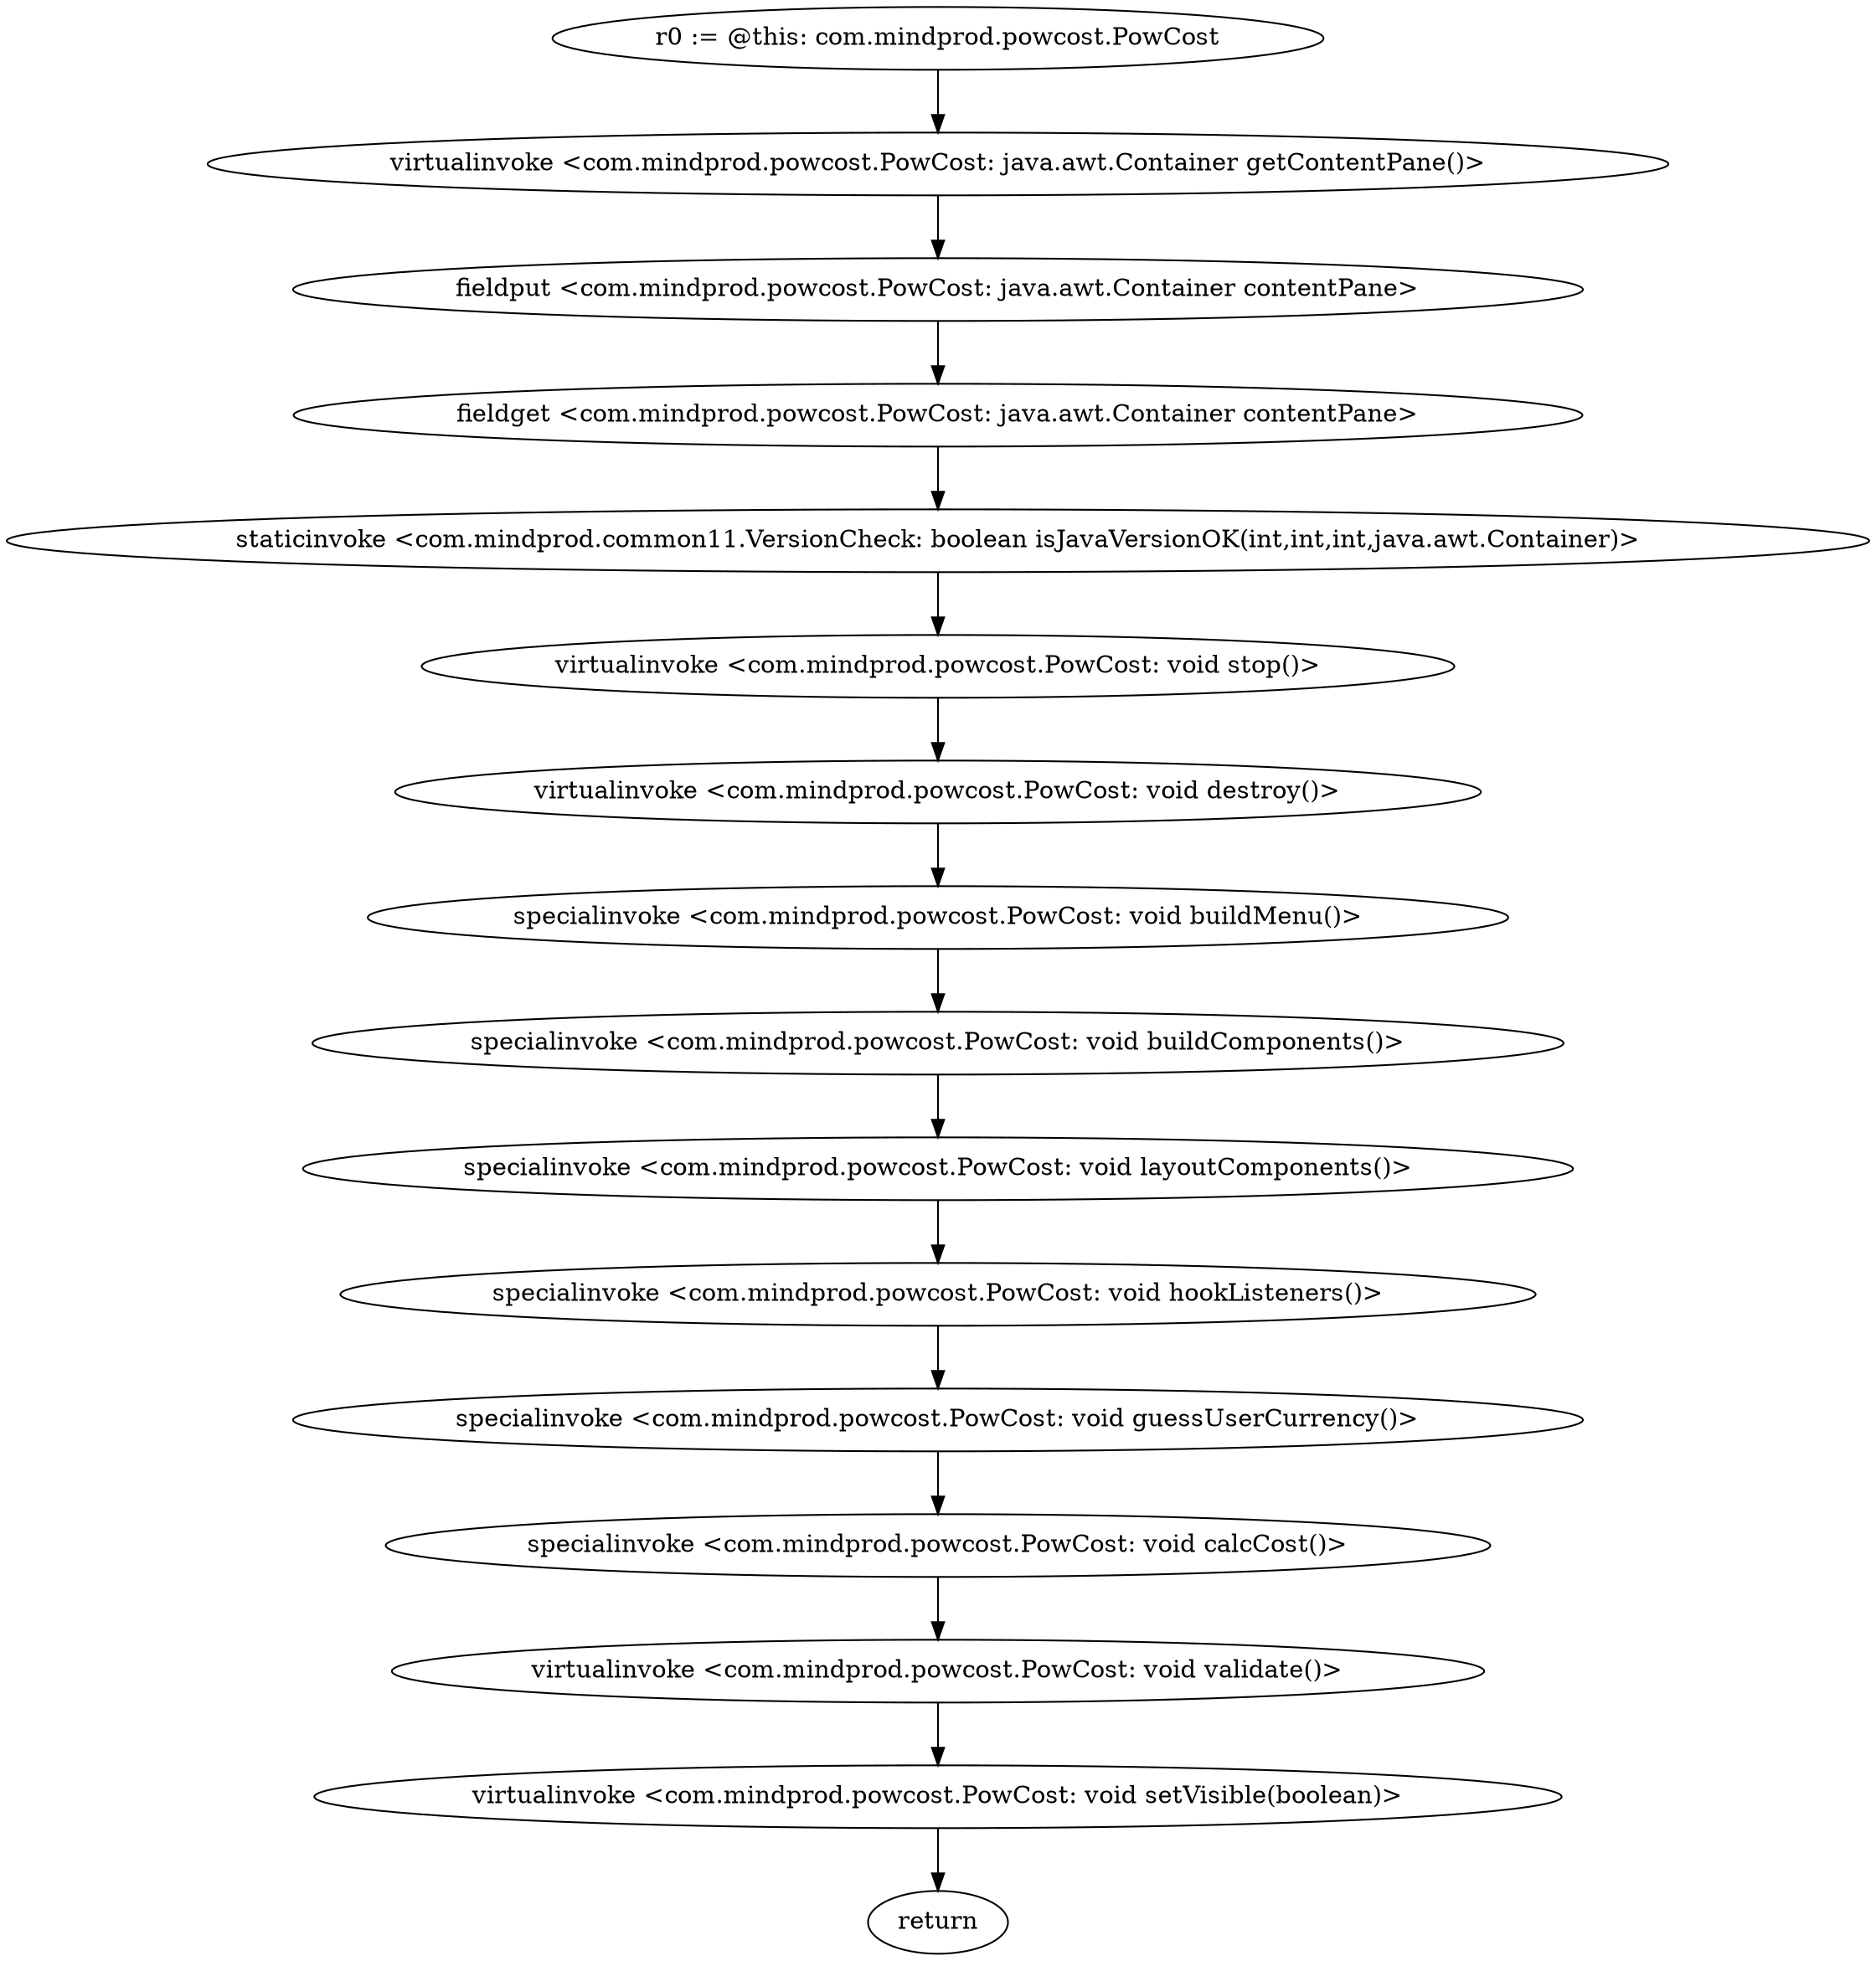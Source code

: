 digraph "" {
"r0 := @this: com.mindprod.powcost.PowCost"->"virtualinvoke <com.mindprod.powcost.PowCost: java.awt.Container getContentPane()>";
 "virtualinvoke <com.mindprod.powcost.PowCost: java.awt.Container getContentPane()>"->"fieldput <com.mindprod.powcost.PowCost: java.awt.Container contentPane>";
 "fieldput <com.mindprod.powcost.PowCost: java.awt.Container contentPane>"->"fieldget <com.mindprod.powcost.PowCost: java.awt.Container contentPane>";
 "fieldget <com.mindprod.powcost.PowCost: java.awt.Container contentPane>"->"staticinvoke <com.mindprod.common11.VersionCheck: boolean isJavaVersionOK(int,int,int,java.awt.Container)>";
 "staticinvoke <com.mindprod.common11.VersionCheck: boolean isJavaVersionOK(int,int,int,java.awt.Container)>"->"virtualinvoke <com.mindprod.powcost.PowCost: void stop()>";
 "virtualinvoke <com.mindprod.powcost.PowCost: void stop()>"->"virtualinvoke <com.mindprod.powcost.PowCost: void destroy()>";
 "virtualinvoke <com.mindprod.powcost.PowCost: void destroy()>"->"specialinvoke <com.mindprod.powcost.PowCost: void buildMenu()>";
 "specialinvoke <com.mindprod.powcost.PowCost: void buildMenu()>"->"specialinvoke <com.mindprod.powcost.PowCost: void buildComponents()>";
 "specialinvoke <com.mindprod.powcost.PowCost: void buildComponents()>"->"specialinvoke <com.mindprod.powcost.PowCost: void layoutComponents()>";
 "specialinvoke <com.mindprod.powcost.PowCost: void layoutComponents()>"->"specialinvoke <com.mindprod.powcost.PowCost: void hookListeners()>";
 "specialinvoke <com.mindprod.powcost.PowCost: void hookListeners()>"->"specialinvoke <com.mindprod.powcost.PowCost: void guessUserCurrency()>";
 "specialinvoke <com.mindprod.powcost.PowCost: void guessUserCurrency()>"->"specialinvoke <com.mindprod.powcost.PowCost: void calcCost()>";
 "specialinvoke <com.mindprod.powcost.PowCost: void calcCost()>"->"virtualinvoke <com.mindprod.powcost.PowCost: void validate()>";
 "virtualinvoke <com.mindprod.powcost.PowCost: void validate()>"->"virtualinvoke <com.mindprod.powcost.PowCost: void setVisible(boolean)>";
 "virtualinvoke <com.mindprod.powcost.PowCost: void setVisible(boolean)>"->"return";
}
